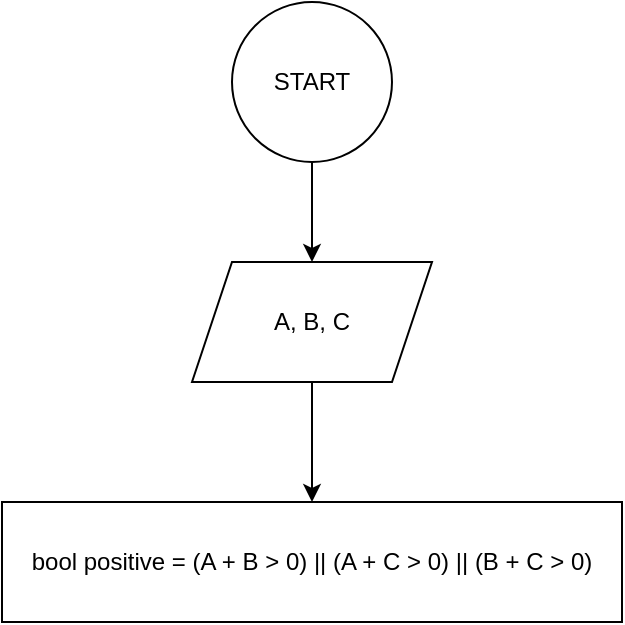 <mxfile version="22.0.4" type="github">
  <diagram name="Page-1" id="dupmiteCSw0VlSraGn7n">
    <mxGraphModel dx="984" dy="662" grid="1" gridSize="10" guides="1" tooltips="1" connect="1" arrows="1" fold="1" page="1" pageScale="1" pageWidth="850" pageHeight="1100" math="0" shadow="0">
      <root>
        <mxCell id="0" />
        <mxCell id="1" parent="0" />
        <mxCell id="8vLML9S93yB9wI66CGz1-3" style="edgeStyle=orthogonalEdgeStyle;rounded=0;orthogonalLoop=1;jettySize=auto;html=1;" parent="1" source="8vLML9S93yB9wI66CGz1-1" target="8vLML9S93yB9wI66CGz1-2" edge="1">
          <mxGeometry relative="1" as="geometry" />
        </mxCell>
        <mxCell id="8vLML9S93yB9wI66CGz1-1" value="START" style="ellipse;whiteSpace=wrap;html=1;aspect=fixed;" parent="1" vertex="1">
          <mxGeometry x="385" width="80" height="80" as="geometry" />
        </mxCell>
        <mxCell id="8vLML9S93yB9wI66CGz1-5" value="" style="edgeStyle=orthogonalEdgeStyle;rounded=0;orthogonalLoop=1;jettySize=auto;html=1;" parent="1" source="8vLML9S93yB9wI66CGz1-2" target="2UiPsvEgunHZx74SgMW9-1" edge="1">
          <mxGeometry relative="1" as="geometry">
            <mxPoint x="425" y="260" as="targetPoint" />
          </mxGeometry>
        </mxCell>
        <mxCell id="8vLML9S93yB9wI66CGz1-2" value="A, B, C" style="shape=parallelogram;perimeter=parallelogramPerimeter;whiteSpace=wrap;html=1;fixedSize=1;" parent="1" vertex="1">
          <mxGeometry x="365" y="130" width="120" height="60" as="geometry" />
        </mxCell>
        <mxCell id="2UiPsvEgunHZx74SgMW9-1" value="bool positive = (A + B &amp;gt; 0) || (A + C &amp;gt; 0) || (B + C &amp;gt; 0)" style="rounded=0;whiteSpace=wrap;html=1;" vertex="1" parent="1">
          <mxGeometry x="270" y="250" width="310" height="60" as="geometry" />
        </mxCell>
      </root>
    </mxGraphModel>
  </diagram>
</mxfile>
